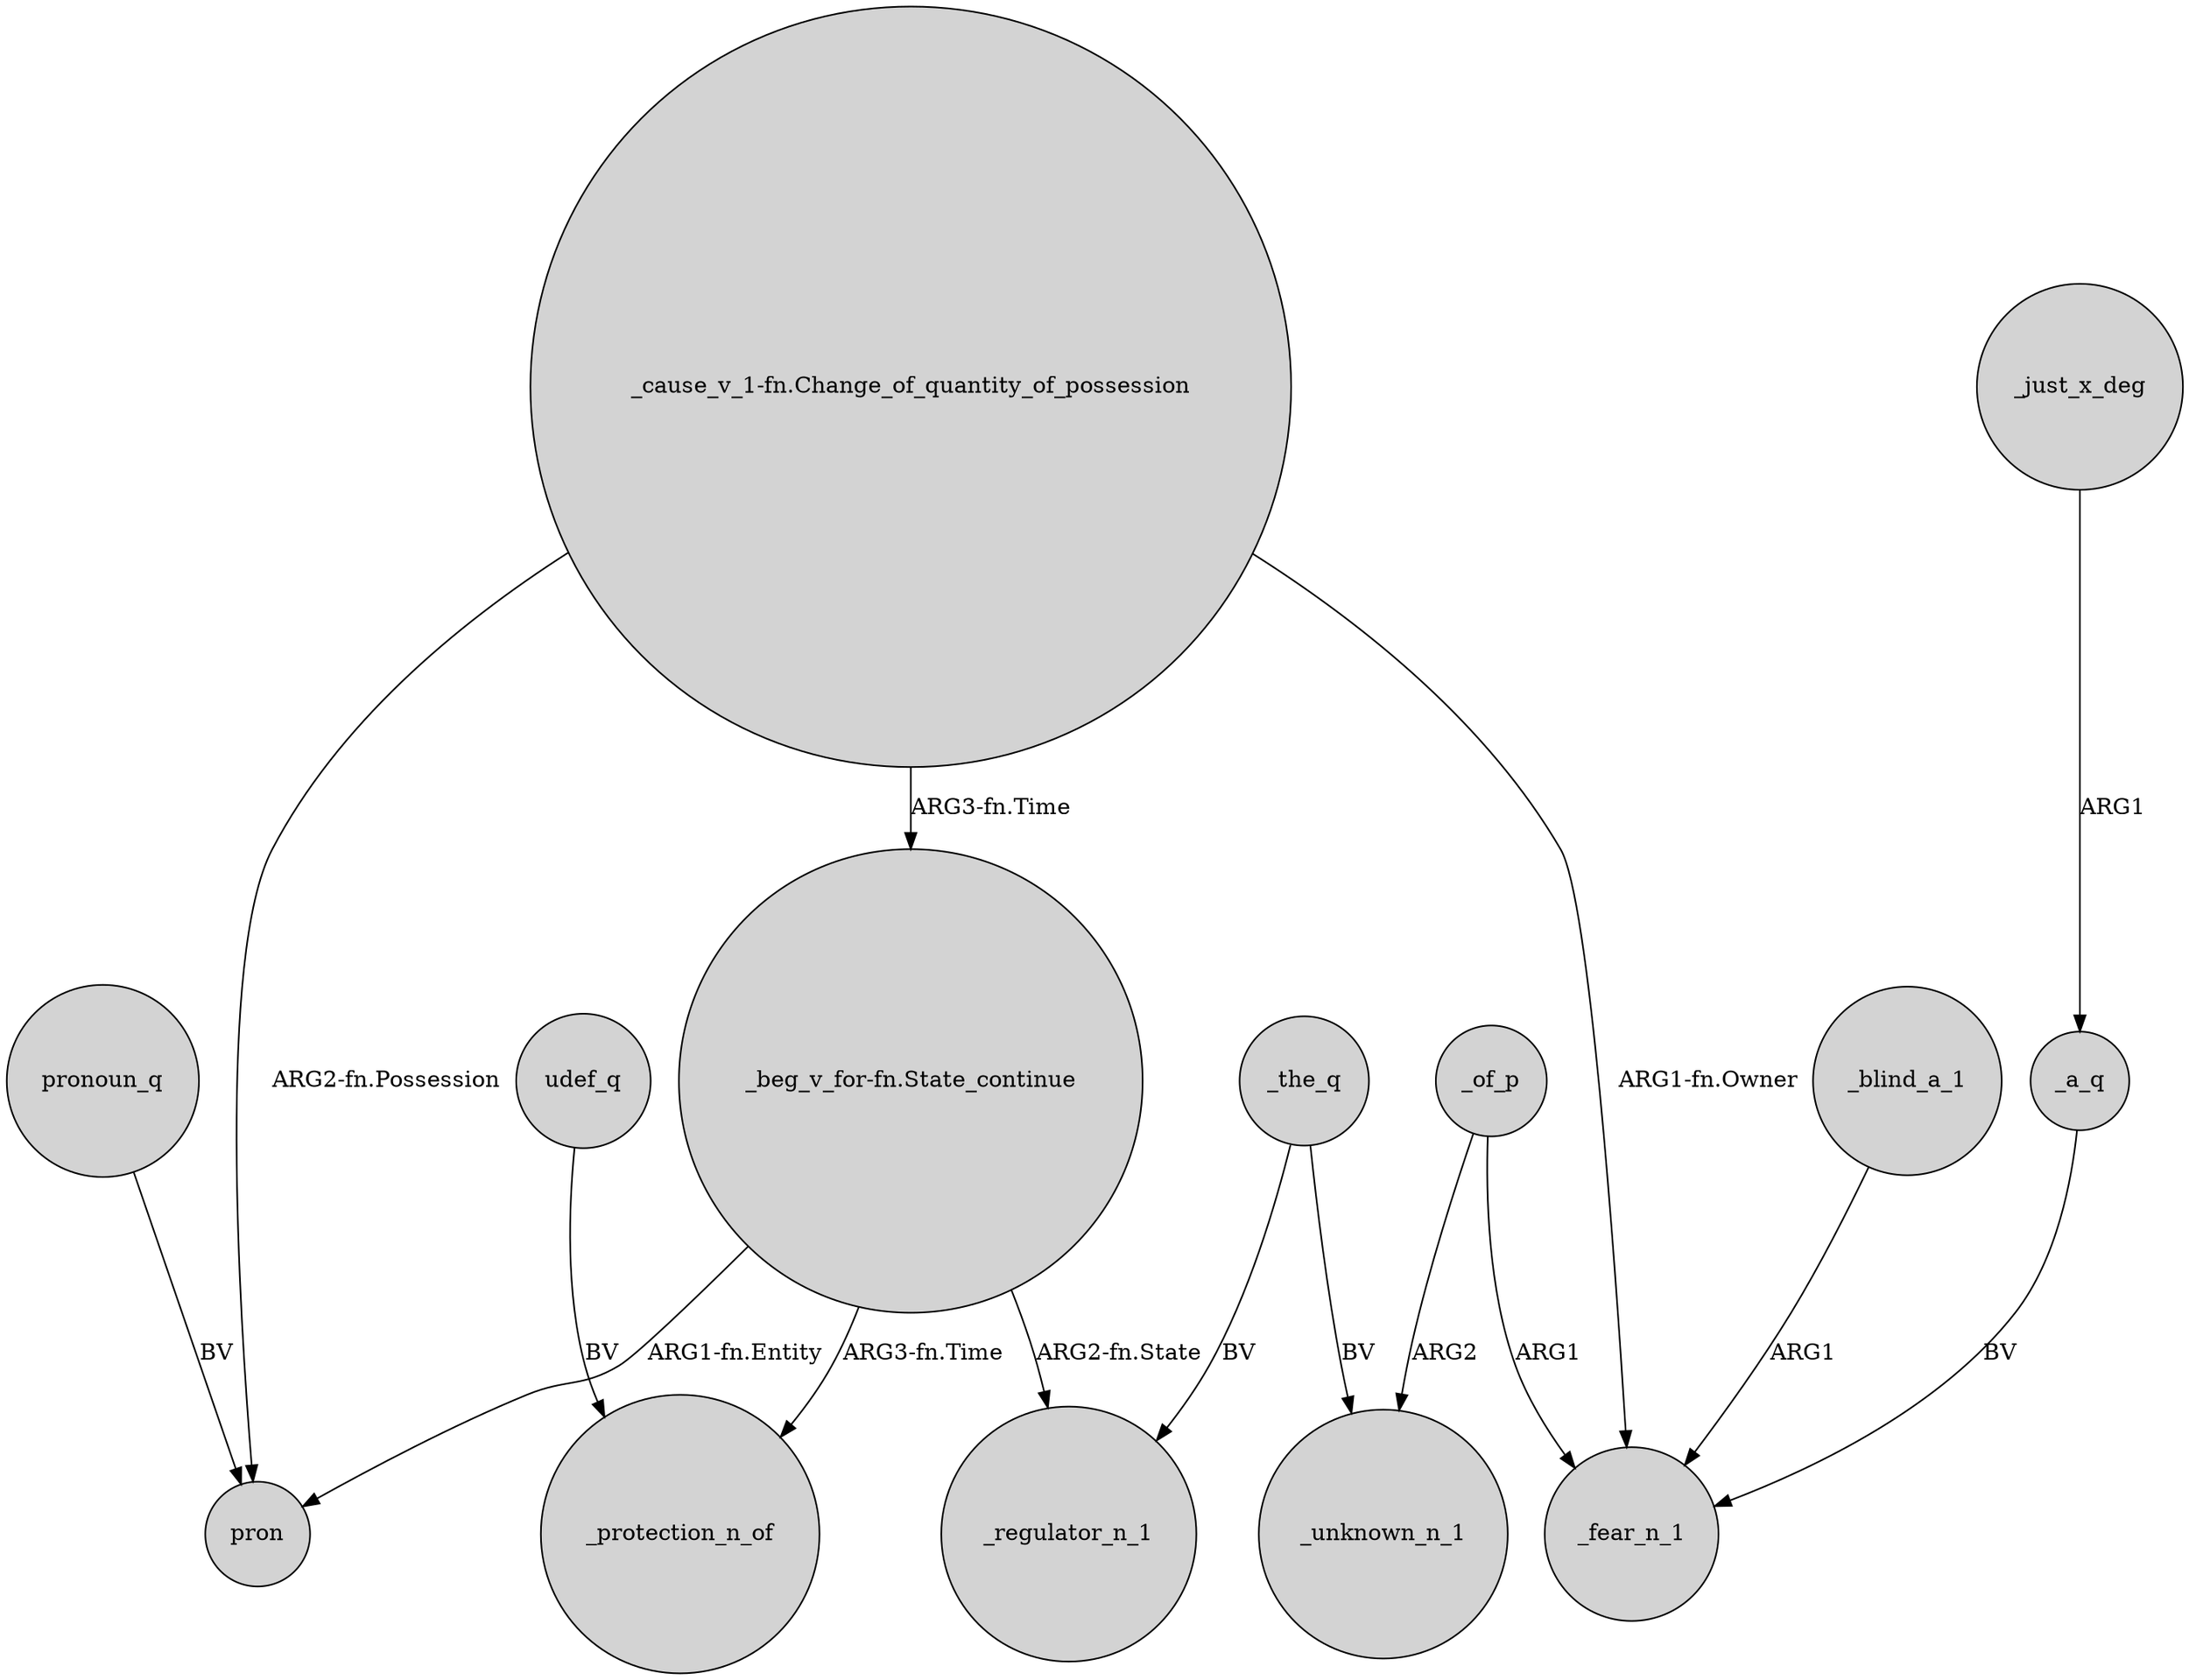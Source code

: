 digraph {
	node [shape=circle style=filled]
	"_cause_v_1-fn.Change_of_quantity_of_possession" -> "_beg_v_for-fn.State_continue" [label="ARG3-fn.Time"]
	"_beg_v_for-fn.State_continue" -> _protection_n_of [label="ARG3-fn.Time"]
	_of_p -> _unknown_n_1 [label=ARG2]
	"_cause_v_1-fn.Change_of_quantity_of_possession" -> pron [label="ARG2-fn.Possession"]
	_just_x_deg -> _a_q [label=ARG1]
	_a_q -> _fear_n_1 [label=BV]
	"_cause_v_1-fn.Change_of_quantity_of_possession" -> _fear_n_1 [label="ARG1-fn.Owner"]
	_of_p -> _fear_n_1 [label=ARG1]
	_blind_a_1 -> _fear_n_1 [label=ARG1]
	_the_q -> _unknown_n_1 [label=BV]
	"_beg_v_for-fn.State_continue" -> pron [label="ARG1-fn.Entity"]
	_the_q -> _regulator_n_1 [label=BV]
	pronoun_q -> pron [label=BV]
	"_beg_v_for-fn.State_continue" -> _regulator_n_1 [label="ARG2-fn.State"]
	udef_q -> _protection_n_of [label=BV]
}
